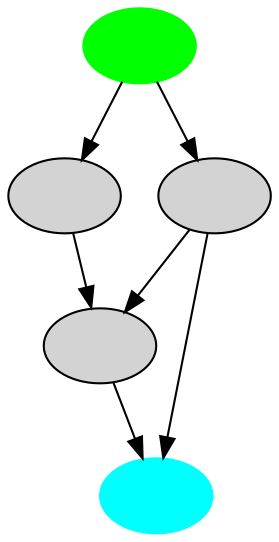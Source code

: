 strict digraph G {
  1 [ label="" color="green" style="filled" ];
  2 [ label="" color="" style="filled" ];
  3 [ label="" color="" style="filled" ];
  4 [ label="" color="" style="filled" ];
  5 [ label="" color="cyan" style="filled" ];
  1 -> 3 [ label="" ];
  1 -> 2 [ label="" ];
  2 -> 4 [ label="" ];
  3 -> 4 [ label="" ];
  3 -> 5 [ label="" ];
  4 -> 5 [ label="" ];
}
